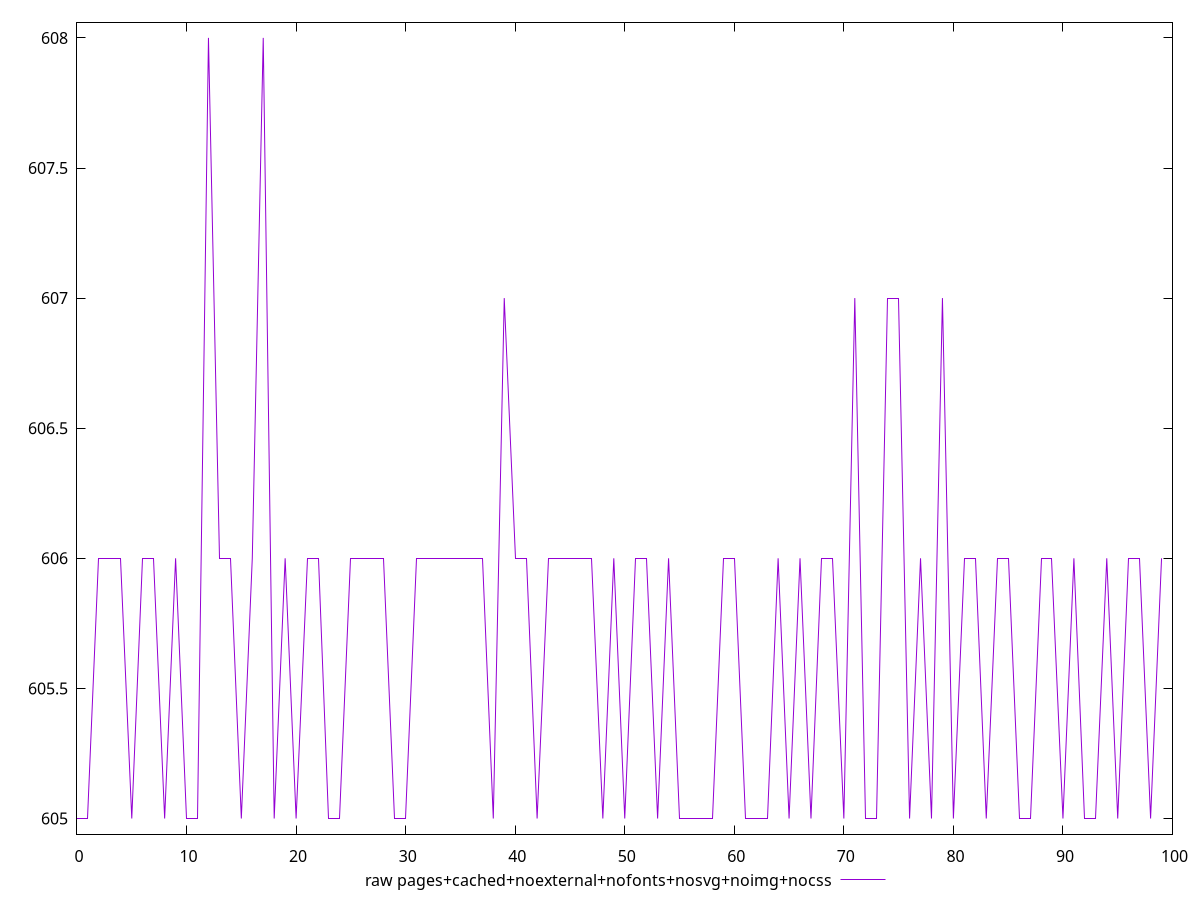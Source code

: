 $_rawPagesCachedNoexternalNofontsNosvgNoimgNocss <<EOF
605
605
606
606
606
605
606
606
605
606
605
605
608
606
606
605
606
608
605
606
605
606
606
605
605
606
606
606
606
605
605
606
606
606
606
606
606
606
605
607
606
606
605
606
606
606
606
606
605
606
605
606
606
605
606
605
605
605
605
606
606
605
605
605
606
605
606
605
606
606
605
607
605
605
607
607
605
606
605
607
605
606
606
605
606
606
605
605
606
606
605
606
605
605
606
605
606
606
605
606
EOF
set key outside below
set terminal pngcairo
set output "report_00006_2020-11-02T20-21-41.718Z/uses-rel-preload/pages+cached+noexternal+nofonts+nosvg+noimg+nocss//raw.png"
set yrange [604.94:608.06]
plot $_rawPagesCachedNoexternalNofontsNosvgNoimgNocss title "raw pages+cached+noexternal+nofonts+nosvg+noimg+nocss" with line ,